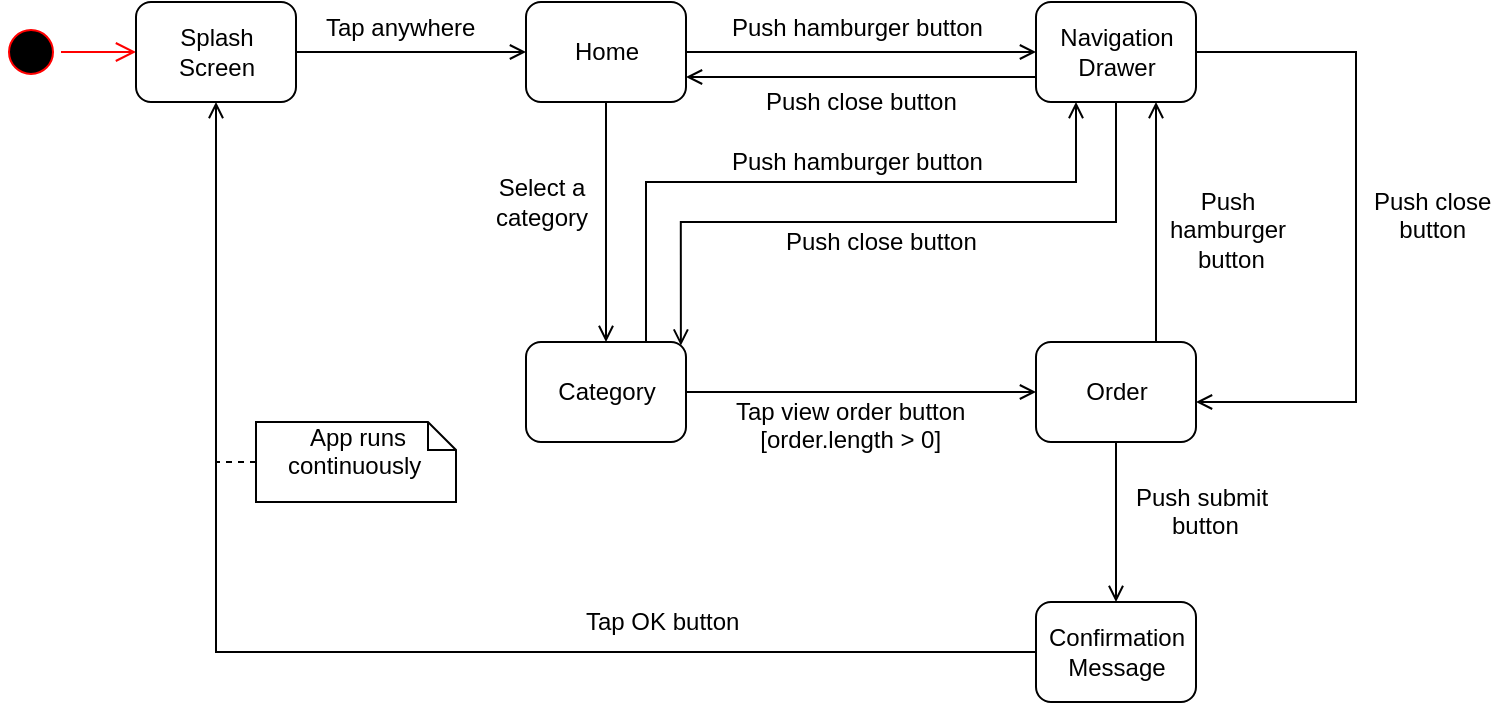 <mxfile version="10.6.0" type="onedrive"><diagram id="p03Xo_-K5r6mOUU44ajs" name="Page-1"><mxGraphModel dx="814" dy="446" grid="1" gridSize="10" guides="1" tooltips="1" connect="1" arrows="1" fold="1" page="1" pageScale="1" pageWidth="850" pageHeight="1100" math="0" shadow="0"><root><mxCell id="0"/><mxCell id="1" parent="0"/><mxCell id="qFpvcXTNXxQpxzMQbMbc-1" value="" style="ellipse;html=1;shape=startState;fillColor=#000000;strokeColor=#ff0000;" parent="1" vertex="1"><mxGeometry x="52.5" y="90" width="30" height="30" as="geometry"/></mxCell><mxCell id="qFpvcXTNXxQpxzMQbMbc-2" value="" style="edgeStyle=orthogonalEdgeStyle;html=1;verticalAlign=bottom;endArrow=open;endSize=8;strokeColor=#ff0000;entryX=0;entryY=0.5;entryDx=0;entryDy=0;" parent="1" source="qFpvcXTNXxQpxzMQbMbc-1" target="qFpvcXTNXxQpxzMQbMbc-3" edge="1"><mxGeometry relative="1" as="geometry"><mxPoint x="127.5" y="105" as="targetPoint"/></mxGeometry></mxCell><mxCell id="qFpvcXTNXxQpxzMQbMbc-3" value="Splash&lt;br&gt;Screen" style="html=1;rounded=1;" parent="1" vertex="1"><mxGeometry x="120" y="80" width="80" height="50" as="geometry"/></mxCell><mxCell id="qFpvcXTNXxQpxzMQbMbc-11" style="edgeStyle=orthogonalEdgeStyle;rounded=0;orthogonalLoop=1;jettySize=auto;html=1;exitX=0.5;exitY=1;exitDx=0;exitDy=0;entryX=0.5;entryY=0;entryDx=0;entryDy=0;endArrow=open;endFill=0;" parent="1" source="qFpvcXTNXxQpxzMQbMbc-4" target="qFpvcXTNXxQpxzMQbMbc-5" edge="1"><mxGeometry relative="1" as="geometry"/></mxCell><mxCell id="qFpvcXTNXxQpxzMQbMbc-33" style="edgeStyle=orthogonalEdgeStyle;rounded=0;orthogonalLoop=1;jettySize=auto;html=1;exitX=1;exitY=0.75;exitDx=0;exitDy=0;entryX=0;entryY=0.75;entryDx=0;entryDy=0;startArrow=open;startFill=0;endArrow=none;endFill=0;" parent="1" source="qFpvcXTNXxQpxzMQbMbc-4" target="qFpvcXTNXxQpxzMQbMbc-6" edge="1"><mxGeometry relative="1" as="geometry"/></mxCell><mxCell id="qFpvcXTNXxQpxzMQbMbc-4" value="Home" style="html=1;rounded=1;" parent="1" vertex="1"><mxGeometry x="315" y="80" width="80" height="50" as="geometry"/></mxCell><mxCell id="qFpvcXTNXxQpxzMQbMbc-18" style="edgeStyle=orthogonalEdgeStyle;rounded=0;orthogonalLoop=1;jettySize=auto;html=1;exitX=0.75;exitY=0;exitDx=0;exitDy=0;entryX=0.25;entryY=1;entryDx=0;entryDy=0;endArrow=open;endFill=0;" parent="1" source="qFpvcXTNXxQpxzMQbMbc-5" target="qFpvcXTNXxQpxzMQbMbc-6" edge="1"><mxGeometry relative="1" as="geometry"><Array as="points"><mxPoint x="375" y="170"/><mxPoint x="590" y="170"/></Array></mxGeometry></mxCell><mxCell id="qFpvcXTNXxQpxzMQbMbc-24" style="edgeStyle=orthogonalEdgeStyle;rounded=0;orthogonalLoop=1;jettySize=auto;html=1;exitX=1;exitY=0.5;exitDx=0;exitDy=0;entryX=0;entryY=0.5;entryDx=0;entryDy=0;endArrow=open;endFill=0;" parent="1" source="qFpvcXTNXxQpxzMQbMbc-5" target="qFpvcXTNXxQpxzMQbMbc-7" edge="1"><mxGeometry relative="1" as="geometry"/></mxCell><mxCell id="qFpvcXTNXxQpxzMQbMbc-5" value="Category&lt;br&gt;" style="html=1;rounded=1;" parent="1" vertex="1"><mxGeometry x="315" y="250" width="80" height="50" as="geometry"/></mxCell><mxCell id="qFpvcXTNXxQpxzMQbMbc-44" style="edgeStyle=orthogonalEdgeStyle;rounded=0;orthogonalLoop=1;jettySize=auto;html=1;exitX=1;exitY=0.5;exitDx=0;exitDy=0;startArrow=none;startFill=0;endArrow=none;endFill=0;" parent="1" source="qFpvcXTNXxQpxzMQbMbc-6" edge="1"><mxGeometry relative="1" as="geometry"><mxPoint x="710" y="105" as="targetPoint"/></mxGeometry></mxCell><mxCell id="qFpvcXTNXxQpxzMQbMbc-46" style="edgeStyle=orthogonalEdgeStyle;rounded=0;orthogonalLoop=1;jettySize=auto;html=1;exitX=0.5;exitY=1;exitDx=0;exitDy=0;entryX=0.968;entryY=0.036;entryDx=0;entryDy=0;entryPerimeter=0;startArrow=none;startFill=0;endArrow=open;endFill=0;" parent="1" source="qFpvcXTNXxQpxzMQbMbc-6" target="qFpvcXTNXxQpxzMQbMbc-5" edge="1"><mxGeometry relative="1" as="geometry"/></mxCell><mxCell id="qFpvcXTNXxQpxzMQbMbc-6" value="Navigation&lt;br&gt;Drawer" style="html=1;rounded=1;" parent="1" vertex="1"><mxGeometry x="570" y="80" width="80" height="50" as="geometry"/></mxCell><mxCell id="qFpvcXTNXxQpxzMQbMbc-12" style="edgeStyle=orthogonalEdgeStyle;rounded=0;orthogonalLoop=1;jettySize=auto;html=1;exitX=0.75;exitY=0;exitDx=0;exitDy=0;entryX=0.75;entryY=1;entryDx=0;entryDy=0;endArrow=open;endFill=0;" parent="1" source="qFpvcXTNXxQpxzMQbMbc-7" target="qFpvcXTNXxQpxzMQbMbc-6" edge="1"><mxGeometry relative="1" as="geometry"/></mxCell><mxCell id="qFpvcXTNXxQpxzMQbMbc-22" style="edgeStyle=orthogonalEdgeStyle;rounded=0;orthogonalLoop=1;jettySize=auto;html=1;exitX=0.5;exitY=1;exitDx=0;exitDy=0;entryX=0.5;entryY=0;entryDx=0;entryDy=0;endArrow=open;endFill=0;" parent="1" source="qFpvcXTNXxQpxzMQbMbc-7" target="qFpvcXTNXxQpxzMQbMbc-8" edge="1"><mxGeometry relative="1" as="geometry"/></mxCell><mxCell id="qFpvcXTNXxQpxzMQbMbc-41" style="edgeStyle=orthogonalEdgeStyle;rounded=0;orthogonalLoop=1;jettySize=auto;html=1;exitX=1;exitY=0.5;exitDx=0;exitDy=0;startArrow=open;startFill=0;endArrow=none;endFill=0;" parent="1" edge="1"><mxGeometry relative="1" as="geometry"><mxPoint x="710" y="105" as="targetPoint"/><mxPoint x="650" y="280" as="sourcePoint"/><Array as="points"><mxPoint x="730" y="280"/><mxPoint x="730" y="105"/></Array></mxGeometry></mxCell><mxCell id="qFpvcXTNXxQpxzMQbMbc-7" value="Order" style="html=1;rounded=1;" parent="1" vertex="1"><mxGeometry x="570" y="250" width="80" height="50" as="geometry"/></mxCell><mxCell id="qFpvcXTNXxQpxzMQbMbc-26" style="edgeStyle=orthogonalEdgeStyle;rounded=0;orthogonalLoop=1;jettySize=auto;html=1;exitX=0;exitY=0.5;exitDx=0;exitDy=0;entryX=0.5;entryY=1;entryDx=0;entryDy=0;endArrow=open;endFill=0;" parent="1" source="qFpvcXTNXxQpxzMQbMbc-8" target="qFpvcXTNXxQpxzMQbMbc-3" edge="1"><mxGeometry relative="1" as="geometry"/></mxCell><mxCell id="qFpvcXTNXxQpxzMQbMbc-8" value="Confirmation&lt;br&gt;Message&lt;br&gt;" style="html=1;rounded=1;" parent="1" vertex="1"><mxGeometry x="570" y="380" width="80" height="50" as="geometry"/></mxCell><mxCell id="qFpvcXTNXxQpxzMQbMbc-9" value="" style="endArrow=open;html=1;exitX=1;exitY=0.5;exitDx=0;exitDy=0;entryX=0;entryY=0.5;entryDx=0;entryDy=0;endFill=0;" parent="1" source="qFpvcXTNXxQpxzMQbMbc-3" target="qFpvcXTNXxQpxzMQbMbc-4" edge="1"><mxGeometry width="50" height="50" relative="1" as="geometry"><mxPoint x="50" y="430" as="sourcePoint"/><mxPoint x="100" y="380" as="targetPoint"/></mxGeometry></mxCell><mxCell id="qFpvcXTNXxQpxzMQbMbc-10" value="" style="endArrow=open;html=1;exitX=1;exitY=0.5;exitDx=0;exitDy=0;endFill=0;" parent="1" source="qFpvcXTNXxQpxzMQbMbc-4" target="qFpvcXTNXxQpxzMQbMbc-6" edge="1"><mxGeometry width="50" height="50" relative="1" as="geometry"><mxPoint x="240" y="115" as="sourcePoint"/><mxPoint x="325" y="115" as="targetPoint"/></mxGeometry></mxCell><mxCell id="qFpvcXTNXxQpxzMQbMbc-14" value="Tap anywhere" style="text;html=1;resizable=0;points=[];autosize=1;align=left;verticalAlign=top;spacingTop=-4;fillColor=none;" parent="1" vertex="1"><mxGeometry x="212.5" y="83" width="90" height="20" as="geometry"/></mxCell><mxCell id="qFpvcXTNXxQpxzMQbMbc-15" value="Push hamburger button" style="text;html=1;resizable=0;points=[];autosize=1;align=left;verticalAlign=top;spacingTop=-4;" parent="1" vertex="1"><mxGeometry x="416" y="83" width="140" height="20" as="geometry"/></mxCell><mxCell id="qFpvcXTNXxQpxzMQbMbc-19" value="Select a category" style="text;html=1;strokeColor=none;fillColor=none;align=center;verticalAlign=middle;whiteSpace=wrap;rounded=0;" parent="1" vertex="1"><mxGeometry x="302.5" y="170" width="40" height="20" as="geometry"/></mxCell><mxCell id="qFpvcXTNXxQpxzMQbMbc-20" value="Push hamburger button" style="text;html=1;resizable=0;points=[];autosize=1;align=left;verticalAlign=top;spacingTop=-4;" parent="1" vertex="1"><mxGeometry x="416" y="150" width="140" height="20" as="geometry"/></mxCell><mxCell id="qFpvcXTNXxQpxzMQbMbc-21" value="&lt;div style=&quot;text-align: center&quot;&gt;&lt;span&gt;Push&amp;nbsp;&lt;/span&gt;&lt;/div&gt;&lt;div style=&quot;text-align: center&quot;&gt;&lt;span&gt;hamburger&amp;nbsp;&lt;/span&gt;&lt;/div&gt;&lt;div style=&quot;text-align: center&quot;&gt;&lt;span&gt;button&lt;/span&gt;&lt;/div&gt;" style="text;html=1;resizable=0;points=[];autosize=1;align=left;verticalAlign=top;spacingTop=-4;" parent="1" vertex="1"><mxGeometry x="635" y="170" width="80" height="40" as="geometry"/></mxCell><mxCell id="qFpvcXTNXxQpxzMQbMbc-23" value="&lt;div style=&quot;text-align: center&quot;&gt;&lt;span&gt;Push&amp;nbsp;&lt;/span&gt;&lt;span&gt;submit&amp;nbsp;&lt;/span&gt;&lt;/div&gt;&lt;div style=&quot;text-align: center&quot;&gt;&lt;span&gt;button&lt;/span&gt;&lt;/div&gt;" style="text;html=1;resizable=0;points=[];autosize=1;align=left;verticalAlign=top;spacingTop=-4;" parent="1" vertex="1"><mxGeometry x="618" y="318" width="80" height="30" as="geometry"/></mxCell><mxCell id="qFpvcXTNXxQpxzMQbMbc-25" value="&lt;div style=&quot;text-align: center&quot;&gt;&lt;span&gt;Tap view order button&lt;/span&gt;&lt;/div&gt;&lt;div style=&quot;text-align: center&quot;&gt;&lt;span&gt;[order.length &amp;gt; 0]&lt;/span&gt;&lt;/div&gt;" style="text;html=1;resizable=0;points=[];autosize=1;align=left;verticalAlign=top;spacingTop=-4;" parent="1" vertex="1"><mxGeometry x="417.5" y="275" width="130" height="30" as="geometry"/></mxCell><mxCell id="qFpvcXTNXxQpxzMQbMbc-28" style="edgeStyle=orthogonalEdgeStyle;rounded=0;orthogonalLoop=1;jettySize=auto;html=1;exitX=0;exitY=0.5;exitDx=0;exitDy=0;exitPerimeter=0;endArrow=none;endFill=0;dashed=1;" parent="1" source="qFpvcXTNXxQpxzMQbMbc-27" edge="1"><mxGeometry relative="1" as="geometry"><mxPoint x="160" y="335" as="targetPoint"/></mxGeometry></mxCell><mxCell id="qFpvcXTNXxQpxzMQbMbc-27" value="&lt;div style=&quot;text-align: center&quot;&gt;&lt;span&gt;App runs continuously&amp;nbsp;&lt;/span&gt;&lt;/div&gt;" style="shape=note;whiteSpace=wrap;html=1;size=14;verticalAlign=top;align=left;spacingTop=-6;rounded=1;" parent="1" vertex="1"><mxGeometry x="180" y="290" width="100" height="40" as="geometry"/></mxCell><mxCell id="qFpvcXTNXxQpxzMQbMbc-29" value="Tap OK button" style="text;html=1;resizable=0;points=[];autosize=1;align=left;verticalAlign=top;spacingTop=-4;" parent="1" vertex="1"><mxGeometry x="342.5" y="380" width="90" height="20" as="geometry"/></mxCell><mxCell id="qFpvcXTNXxQpxzMQbMbc-34" value="Push close button" style="text;html=1;resizable=0;points=[];autosize=1;align=left;verticalAlign=top;spacingTop=-4;" parent="1" vertex="1"><mxGeometry x="432.5" y="120" width="110" height="20" as="geometry"/></mxCell><mxCell id="qFpvcXTNXxQpxzMQbMbc-45" value="&lt;div style=&quot;text-align: center&quot;&gt;&lt;span&gt;Push c&lt;/span&gt;&lt;span&gt;lose&lt;/span&gt;&lt;/div&gt;&lt;div style=&quot;text-align: center&quot;&gt;&lt;span&gt;button&lt;/span&gt;&lt;/div&gt;" style="text;html=1;resizable=0;points=[];autosize=1;align=left;verticalAlign=top;spacingTop=-4;" parent="1" vertex="1"><mxGeometry x="737" y="170" width="70" height="30" as="geometry"/></mxCell><mxCell id="qFpvcXTNXxQpxzMQbMbc-47" value="Push close button" style="text;html=1;resizable=0;points=[];autosize=1;align=left;verticalAlign=top;spacingTop=-4;" parent="1" vertex="1"><mxGeometry x="442.5" y="190" width="110" height="20" as="geometry"/></mxCell></root></mxGraphModel></diagram></mxfile>